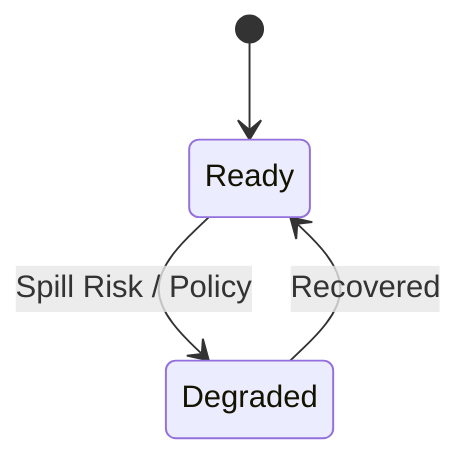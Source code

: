 stateDiagram-v2
  [*] --> Ready
  Ready --> Degraded: Spill Risk / Policy
  Degraded --> Ready: Recovered